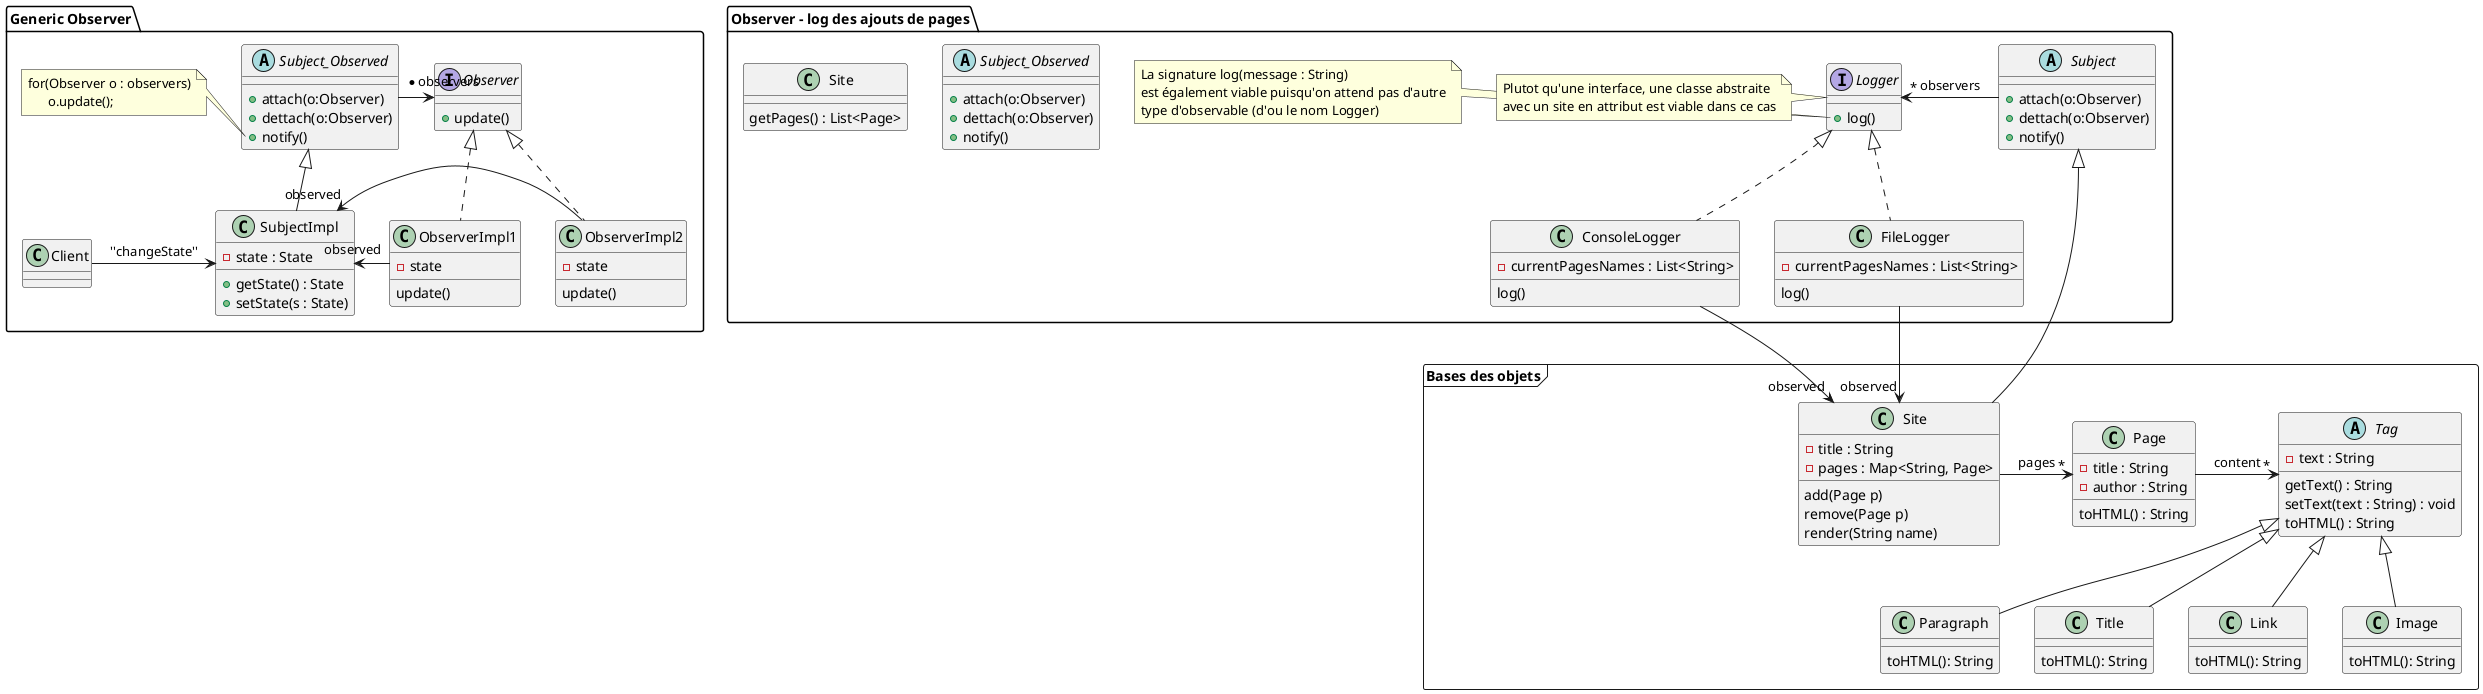 @startuml
'https://plantuml.com/class-diagram

package "Generic Observer" {
    class Client{}

    interface Observer {
        + update()
    }

    abstract class Subject_Observed {
        + attach(o:Observer)
        + dettach(o:Observer)
        + notify()
    }

    note left of Subject_Observed::notify
              for(Observer o : observers)
                    o.update();
            end note

    class SubjectImpl {
        - state : State
        + getState() : State
        + setState(s : State)
    }

    class ObserverImpl1 {
        -state
        update()
    }

    class ObserverImpl2 {
        -state
        update()
    }

    Observer <|.. ObserverImpl1
    Observer <|.. ObserverImpl2
    Subject_Observed <|-- SubjectImpl
    Subject_Observed -> "* observers" Observer
    ObserverImpl1 -> "observed" SubjectImpl
    ObserverImpl2 -> "observed" SubjectImpl

    Client -> SubjectImpl : ''changeState''

}


package "Bases des objets" <<Frame>> {

    class Page {
        -title : String
        -author : String
        toHTML() : String
    }

    abstract class Tag {
        - text : String
        getText() : String
        setText(text : String) : void
        toHTML() : String
    }

    Tag <|-- Paragraph
    Tag <|-- Title
    Tag <|-- Link
    Tag <|-- Image

    Page -> "*" Tag : content
    Site -> "*" Page : pages

    class Site {
        -title : String
        -pages : Map<String, Page>
        add(Page p)
        remove(Page p)
        render(String name)
    }

    Image : toHTML(): String
    Link : toHTML(): String
    Title : toHTML(): String
    Paragraph : toHTML(): String


    note left of Site::getPages
        Permet aux loggers de voir la liste des pages
        et de réagir à l'apparition / disparition d'une page
    end note

}

package "Observer - log des ajouts de pages" {
    interface Logger {
            + log()
    }

    note left of Logger::log
        La signature log(message : String)
        est également viable puisqu'on attend pas d'autre
        type d'observable (d'ou le nom Logger)
    end note

    note left of Logger
        Plutot qu'une interface, une classe abstraite
        avec un site en attribut est viable dans ce cas
    end note



    abstract class Subject {
            + attach(o:Observer)
            + dettach(o:Observer)
            + notify()
        }

    abstract class Subject_Observed {
        + attach(o:Observer)
        + dettach(o:Observer)
        + notify()
    }

    class FileLogger {
        -currentPagesNames : List<String>
        log()
    }

    class ConsoleLogger {
        -currentPagesNames : List<String>
        log()
    }

    Logger <|.. FileLogger
    Logger <|.. ConsoleLogger
    Subject <|--- Site
    Subject -> "*" Logger : observers
    ConsoleLogger -> "observed" Site
    FileLogger -> "observed" Site



    class Site {
        getPages() : List<Page>
    }

}


@enduml